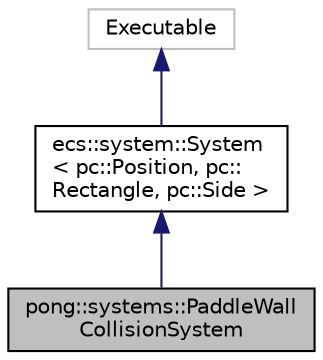digraph "pong::systems::PaddleWallCollisionSystem"
{
 // LATEX_PDF_SIZE
  edge [fontname="Helvetica",fontsize="10",labelfontname="Helvetica",labelfontsize="10"];
  node [fontname="Helvetica",fontsize="10",shape=record];
  Node1 [label="pong::systems::PaddleWall\lCollisionSystem",height=0.2,width=0.4,color="black", fillcolor="grey75", style="filled", fontcolor="black",tooltip="System to check 'Paddle-Wall' Collisions."];
  Node2 -> Node1 [dir="back",color="midnightblue",fontsize="10",style="solid",fontname="Helvetica"];
  Node2 [label="ecs::system::System\l\< pc::Position, pc::\lRectangle, pc::Side \>",height=0.2,width=0.4,color="black", fillcolor="white", style="filled",URL="$classecs_1_1system_1_1_system.html",tooltip=" "];
  Node3 -> Node2 [dir="back",color="midnightblue",fontsize="10",style="solid",fontname="Helvetica"];
  Node3 [label="Executable",height=0.2,width=0.4,color="grey75", fillcolor="white", style="filled",tooltip=" "];
}
